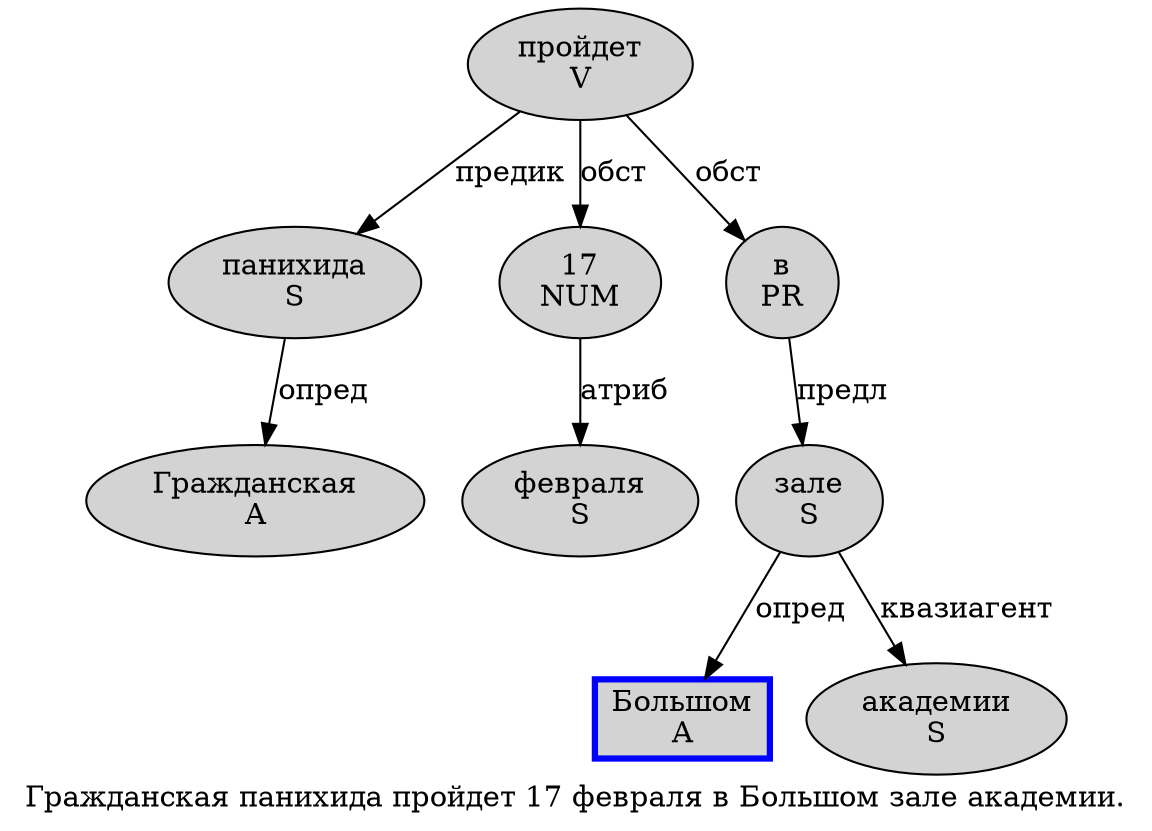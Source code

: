 digraph SENTENCE_103 {
	graph [label="Гражданская панихида пройдет 17 февраля в Большом зале академии."]
	node [style=filled]
		0 [label="Гражданская
A" color="" fillcolor=lightgray penwidth=1 shape=ellipse]
		1 [label="панихида
S" color="" fillcolor=lightgray penwidth=1 shape=ellipse]
		2 [label="пройдет
V" color="" fillcolor=lightgray penwidth=1 shape=ellipse]
		3 [label="17
NUM" color="" fillcolor=lightgray penwidth=1 shape=ellipse]
		4 [label="февраля
S" color="" fillcolor=lightgray penwidth=1 shape=ellipse]
		5 [label="в
PR" color="" fillcolor=lightgray penwidth=1 shape=ellipse]
		6 [label="Большом
A" color=blue fillcolor=lightgray penwidth=3 shape=box]
		7 [label="зале
S" color="" fillcolor=lightgray penwidth=1 shape=ellipse]
		8 [label="академии
S" color="" fillcolor=lightgray penwidth=1 shape=ellipse]
			3 -> 4 [label="атриб"]
			7 -> 6 [label="опред"]
			7 -> 8 [label="квазиагент"]
			5 -> 7 [label="предл"]
			1 -> 0 [label="опред"]
			2 -> 1 [label="предик"]
			2 -> 3 [label="обст"]
			2 -> 5 [label="обст"]
}